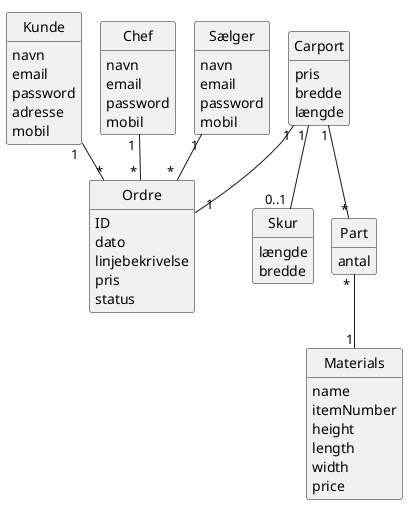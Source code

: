 @startuml
'https://plantuml.com/class-diagram
!pragma layout smetana

hide circle
hide methods

class Kunde {
navn
email
password
adresse
mobil
}

class Ordre{
ID
dato
linjebekrivelse
pris
status
}

class Chef{
navn
email
password
mobil
}

class Sælger{
navn
email
password
mobil
}

class Carport{
pris
bredde
længde
}

class Skur{
længde
bredde
}

class Materials{
name
itemNumber
height
length
width
price
}

class Part{
antal
}

Carport "1 " -- "0..1 " Skur
Chef "1 " -- " * " Ordre
Sælger "1 " -- " * " Ordre
Kunde "1 " -- "*" Ordre
Carport "1 " -- "   1" Ordre
Carport "1" -- " *" Part
Part " * " -- "1" Materials


@enduml